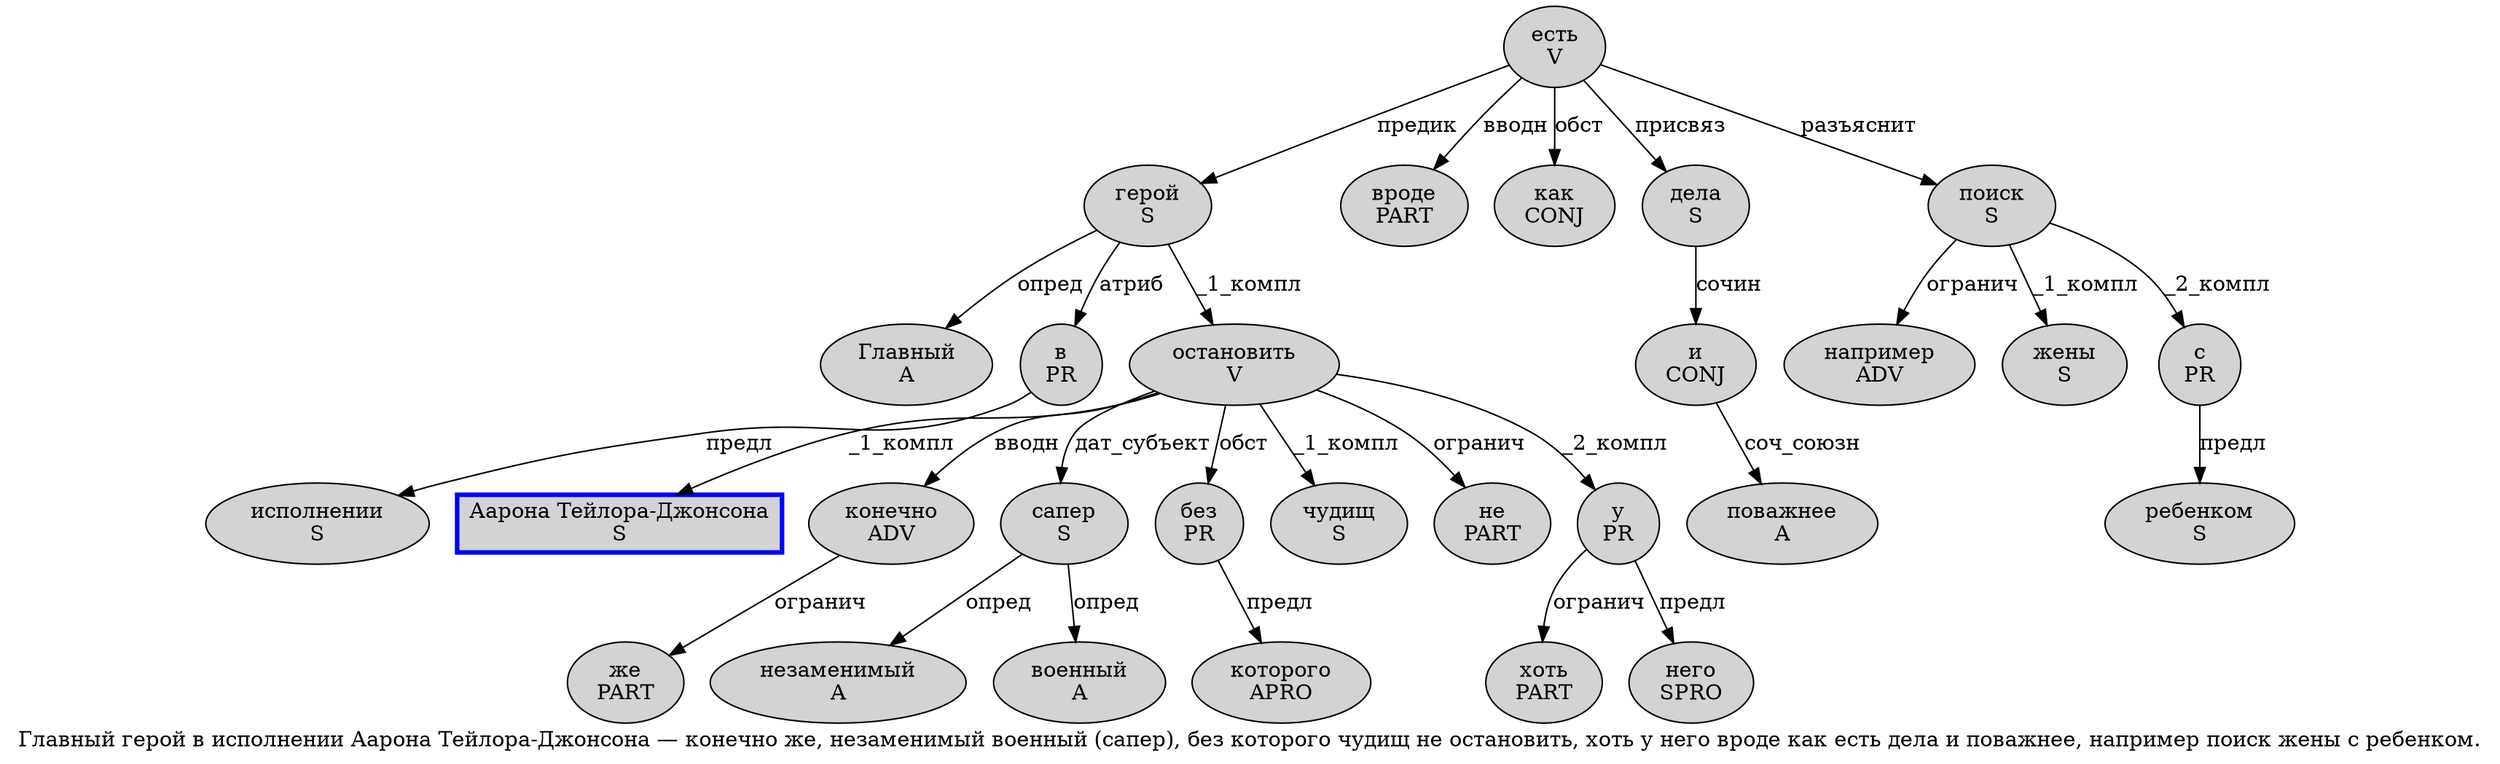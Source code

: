 digraph SENTENCE_4627 {
	graph [label="Главный герой в исполнении Аарона Тейлора-Джонсона — конечно же, незаменимый военный (сапер), без которого чудищ не остановить, хоть у него вроде как есть дела и поважнее, например поиск жены с ребенком."]
	node [style=filled]
		0 [label="Главный
A" color="" fillcolor=lightgray penwidth=1 shape=ellipse]
		1 [label="герой
S" color="" fillcolor=lightgray penwidth=1 shape=ellipse]
		2 [label="в
PR" color="" fillcolor=lightgray penwidth=1 shape=ellipse]
		3 [label="исполнении
S" color="" fillcolor=lightgray penwidth=1 shape=ellipse]
		4 [label="Аарона Тейлора-Джонсона
S" color=blue fillcolor=lightgray penwidth=3 shape=box]
		6 [label="конечно
ADV" color="" fillcolor=lightgray penwidth=1 shape=ellipse]
		7 [label="же
PART" color="" fillcolor=lightgray penwidth=1 shape=ellipse]
		9 [label="незаменимый
A" color="" fillcolor=lightgray penwidth=1 shape=ellipse]
		10 [label="военный
A" color="" fillcolor=lightgray penwidth=1 shape=ellipse]
		12 [label="сапер
S" color="" fillcolor=lightgray penwidth=1 shape=ellipse]
		15 [label="без
PR" color="" fillcolor=lightgray penwidth=1 shape=ellipse]
		16 [label="которого
APRO" color="" fillcolor=lightgray penwidth=1 shape=ellipse]
		17 [label="чудищ
S" color="" fillcolor=lightgray penwidth=1 shape=ellipse]
		18 [label="не
PART" color="" fillcolor=lightgray penwidth=1 shape=ellipse]
		19 [label="остановить
V" color="" fillcolor=lightgray penwidth=1 shape=ellipse]
		21 [label="хоть
PART" color="" fillcolor=lightgray penwidth=1 shape=ellipse]
		22 [label="у
PR" color="" fillcolor=lightgray penwidth=1 shape=ellipse]
		23 [label="него
SPRO" color="" fillcolor=lightgray penwidth=1 shape=ellipse]
		24 [label="вроде
PART" color="" fillcolor=lightgray penwidth=1 shape=ellipse]
		25 [label="как
CONJ" color="" fillcolor=lightgray penwidth=1 shape=ellipse]
		26 [label="есть
V" color="" fillcolor=lightgray penwidth=1 shape=ellipse]
		27 [label="дела
S" color="" fillcolor=lightgray penwidth=1 shape=ellipse]
		28 [label="и
CONJ" color="" fillcolor=lightgray penwidth=1 shape=ellipse]
		29 [label="поважнее
A" color="" fillcolor=lightgray penwidth=1 shape=ellipse]
		31 [label="например
ADV" color="" fillcolor=lightgray penwidth=1 shape=ellipse]
		32 [label="поиск
S" color="" fillcolor=lightgray penwidth=1 shape=ellipse]
		33 [label="жены
S" color="" fillcolor=lightgray penwidth=1 shape=ellipse]
		34 [label="с
PR" color="" fillcolor=lightgray penwidth=1 shape=ellipse]
		35 [label="ребенком
S" color="" fillcolor=lightgray penwidth=1 shape=ellipse]
			26 -> 1 [label="предик"]
			26 -> 24 [label="вводн"]
			26 -> 25 [label="обст"]
			26 -> 27 [label="присвяз"]
			26 -> 32 [label="разъяснит"]
			6 -> 7 [label="огранич"]
			27 -> 28 [label="сочин"]
			32 -> 31 [label="огранич"]
			32 -> 33 [label="_1_компл"]
			32 -> 34 [label="_2_компл"]
			34 -> 35 [label="предл"]
			15 -> 16 [label="предл"]
			2 -> 3 [label="предл"]
			19 -> 4 [label="_1_компл"]
			19 -> 6 [label="вводн"]
			19 -> 12 [label="дат_субъект"]
			19 -> 15 [label="обст"]
			19 -> 17 [label="_1_компл"]
			19 -> 18 [label="огранич"]
			19 -> 22 [label="_2_компл"]
			12 -> 9 [label="опред"]
			12 -> 10 [label="опред"]
			1 -> 0 [label="опред"]
			1 -> 2 [label="атриб"]
			1 -> 19 [label="_1_компл"]
			28 -> 29 [label="соч_союзн"]
			22 -> 21 [label="огранич"]
			22 -> 23 [label="предл"]
}